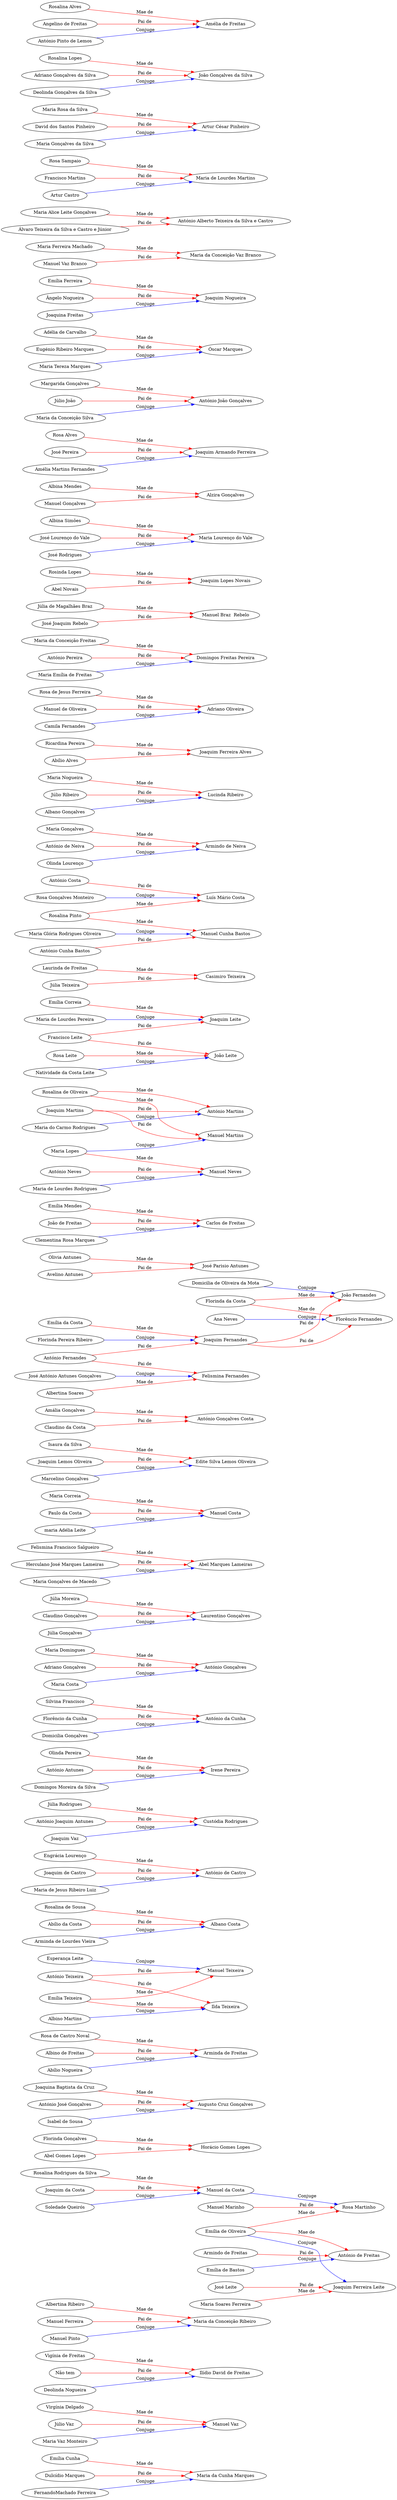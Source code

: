 digraph{
rankdir=LR;
"Emília Cunha" -> "Maria da Cunha Marques"[color=red,label=" Mae de "];
"Dulcídio Marques" -> "Maria da Cunha Marques"[color=red,label=" Pai de "];
"FernandoMachado Ferreira" -> "Maria da Cunha Marques"[color=blue,label=" Conjuge"];
"Virgínia Delgado" -> "Manuel Vaz"[color=red,label=" Mae de "];
"Júlio Vaz " -> "Manuel Vaz"[color=red,label=" Pai de "];
"Maria Vaz Monteiro" -> "Manuel Vaz"[color=blue,label=" Conjuge"];
"Vigínia de Freitas" -> "Ilídio David de Freitas "[color=red,label=" Mae de "];
"Não tem" -> "Ilídio David de Freitas "[color=red,label=" Pai de "];
"Deolinda Nogueira" -> "Ilídio David de Freitas "[color=blue,label=" Conjuge"];
"Albertina Ribeiro" -> "Maria da Conceição Ribeiro "[color=red,label=" Mae de "];
"Manuel Ferreira" -> "Maria da Conceição Ribeiro "[color=red,label=" Pai de "];
"Manuel Pinto" -> "Maria da Conceição Ribeiro "[color=blue,label=" Conjuge"];
"Rosalina Rodrigues da Silva" -> "Manuel da Costa"[color=red,label=" Mae de "];
"Joaquim da Costa" -> "Manuel da Costa"[color=red,label=" Pai de "];
"Soledade Queirós" -> "Manuel da Costa"[color=blue,label=" Conjuge"];
"Florinda Gonçalves" -> "Horácio Gomes Lopes"[color=red,label=" Mae de "];
"Abel Gomes Lopes" -> "Horácio Gomes Lopes"[color=red,label=" Pai de "];
"Emília de Oliveira" -> "António de Freitas"[color=red,label=" Mae de "];
"Armindo de Freitas" -> "António de Freitas"[color=red,label=" Pai de "];
"Emília de Bastos" -> "António de Freitas"[color=blue,label=" Conjuge"];
"Joaquina Baptista da Cruz" -> "Augusto Cruz Gonçalves"[color=red,label=" Mae de "];
"António José Gonçalves" -> "Augusto Cruz Gonçalves"[color=red,label=" Pai de "];
"Isabel de Sousa" -> "Augusto Cruz Gonçalves"[color=blue,label=" Conjuge"];
"Rosa de Castro Noval" -> "Arminda de Freitas"[color=red,label=" Mae de "];
"Albino de Freitas" -> "Arminda de Freitas"[color=red,label=" Pai de "];
"Abílio Nogueira" -> "Arminda de Freitas"[color=blue,label=" Conjuge"];
"Emília Teixeira" -> "Ilda Teixeira"[color=red,label=" Mae de "];
"António Teixeira" -> "Ilda Teixeira"[color=red,label=" Pai de "];
"Albino Martins" -> "Ilda Teixeira"[color=blue,label=" Conjuge"];
"Rosalina de Sousa" -> "Albano Costa"[color=red,label=" Mae de "];
"Abílio da Costa" -> "Albano Costa"[color=red,label=" Pai de "];
"Arminda de Lourdes Vieira" -> "Albano Costa"[color=blue,label=" Conjuge"];
"Engrácia Lourenço" -> "António de Castro"[color=red,label=" Mae de "];
"Joaquim de Castro" -> "António de Castro"[color=red,label=" Pai de "];
"Maria de Jesus Ribeiro Luiz" -> "António de Castro"[color=blue,label=" Conjuge"];
"Júlia Rodrigues" -> "Custódia Rodrigues"[color=red,label=" Mae de "];
"António Joaquim Antunes" -> "Custódia Rodrigues"[color=red,label=" Pai de "];
"Joaquim Vaz" -> "Custódia Rodrigues"[color=blue,label=" Conjuge"];
"Olinda Pereira" -> "Irene Pereira"[color=red,label=" Mae de "];
"António Antunes" -> "Irene Pereira"[color=red,label=" Pai de "];
"Domingos Moreira da Silva" -> "Irene Pereira"[color=blue,label=" Conjuge"];
"Silvina Francisco" -> "António da Cunha"[color=red,label=" Mae de "];
"Florêncio da Cunha" -> "António da Cunha"[color=red,label=" Pai de "];
"Domicilia Gonçalves" -> "António da Cunha"[color=blue,label=" Conjuge"];
"Maria Domingues" -> "António Gonçalves"[color=red,label=" Mae de "];
"Adriano Gonçalves" -> "António Gonçalves"[color=red,label=" Pai de "];
"Maria Costa" -> "António Gonçalves"[color=blue,label=" Conjuge"];
"Júlia Moreira" -> "Laurentino Gonçalves"[color=red,label=" Mae de "];
"Claudino Gonçalves" -> "Laurentino Gonçalves"[color=red,label=" Pai de "];
"Júlia Gonçalves" -> "Laurentino Gonçalves"[color=blue,label=" Conjuge"];
"Felismina Francisco Salgueiro" -> "Abel Marques Lameiras"[color=red,label=" Mae de "];
"Herculano José Marques Lameiras" -> "Abel Marques Lameiras"[color=red,label=" Pai de "];
"Maria Gonçalves de Macedo" -> "Abel Marques Lameiras"[color=blue,label=" Conjuge"];
"Maria Correia" -> "Manuel Costa"[color=red,label=" Mae de "];
"Paulo da Costa" -> "Manuel Costa"[color=red,label=" Pai de "];
"maria Adélia Leite" -> "Manuel Costa"[color=blue,label=" Conjuge"];
"Emília Teixeira" -> "Manuel Teixeira"[color=red,label=" Mae de "];
"António Teixeira" -> "Manuel Teixeira"[color=red,label=" Pai de "];
"Esperança Leite" -> "Manuel Teixeira"[color=blue,label=" Conjuge"];
"Isaura da Silva" -> "Edite Silva Lemos Oliveira"[color=red,label=" Mae de "];
"Joaquim Lemos Oliveira" -> "Edite Silva Lemos Oliveira"[color=red,label=" Pai de "];
"Marcelino Gonçalves" -> "Edite Silva Lemos Oliveira"[color=blue,label=" Conjuge"];
"Amália Gonçalves" -> "António Gonçalves Costa"[color=red,label=" Mae de "];
"Claudino da Costa" -> "António Gonçalves Costa"[color=red,label=" Pai de "];
"Maria Soares Ferreira" -> "Joaquim Ferreira Leite"[color=red,label=" Mae de "];
"José Leite" -> "Joaquim Ferreira Leite"[color=red,label=" Pai de "];
"Emília de Oliveira" -> "Joaquim Ferreira Leite"[color=blue,label=" Conjuge"];
"Florinda da Costa" -> "Florêncio Fernandes"[color=red,label=" Mae de "];
"Joaquim Fernandes" -> "Florêncio Fernandes"[color=red,label=" Pai de "];
"Ana Neves" -> "Florêncio Fernandes"[color=blue,label=" Conjuge"];
"Olivia Antunes" -> "José Parisio Antunes"[color=red,label=" Mae de "];
"Avelino Antunes" -> "José Parisio Antunes"[color=red,label=" Pai de "];
"Emília Mendes" -> "Carlos de Freitas"[color=red,label=" Mae de "];
"João de Freitas" -> "Carlos de Freitas"[color=red,label=" Pai de "];
"Clementina Rosa Marques" -> "Carlos de Freitas"[color=blue,label=" Conjuge"];
"Rosalina de Oliveira" -> "António Martins"[color=red,label=" Mae de "];
"Joaquim Martins" -> "António Martins"[color=red,label=" Pai de "];
"Maria do Carmo Rodrigues" -> "António Martins"[color=blue,label=" Conjuge"];
"Rosalina de Oliveira" -> "Manuel Martins"[color=red,label=" Mae de "];
"Joaquim Martins" -> "Manuel Martins"[color=red,label=" Pai de "];
"Maria Lopes" -> "Manuel Martins"[color=blue,label=" Conjuge"];
"Emília Correia" -> "Joaquim Leite"[color=red,label=" Mae de "];
"Francisco Leite" -> "Joaquim Leite"[color=red,label=" Pai de "];
"Maria de Lourdes Pereira" -> "Joaquim Leite"[color=blue,label=" Conjuge"];
"Emília de Oliveira" -> "Rosa Martinho"[color=red,label=" Mae de "];
"Manuel Marinho" -> "Rosa Martinho"[color=red,label=" Pai de "];
"Manuel da Costa" -> "Rosa Martinho"[color=blue,label=" Conjuge"];
"Laurinda de Freitas" -> "Casimiro Teixeira"[color=red,label=" Mae de "];
"Júlia Teixeira" -> "Casimiro Teixeira"[color=red,label=" Pai de "];
"Emília da Costa" -> "Joaquim Fernandes"[color=red,label=" Mae de "];
"António Fernandes" -> "Joaquim Fernandes"[color=red,label=" Pai de "];
"Florinda Pereira Ribeiro" -> "Joaquim Fernandes"[color=blue,label=" Conjuge"];
"Rosalina Pinto" -> "Luís Mário Costa"[color=red,label=" Mae de "];
"António Costa" -> "Luís Mário Costa"[color=red,label=" Pai de "];
"Rosa Gonçalves Monteiro" -> "Luís Mário Costa"[color=blue,label=" Conjuge"];
"Maria Gonçalves" -> "Armindo de Neiva"[color=red,label=" Mae de "];
"António de Neiva" -> "Armindo de Neiva"[color=red,label=" Pai de "];
"Olinda Lourenço" -> "Armindo de Neiva"[color=blue,label=" Conjuge"];
"Maria Nogueira" -> "Lucinda Ribeiro"[color=red,label=" Mae de "];
"Júlio Ribeiro" -> "Lucinda Ribeiro"[color=red,label=" Pai de "];
"Albano Gonçalves" -> "Lucinda Ribeiro"[color=blue,label=" Conjuge"];
"Ricardina Pereira" -> "Joaquim Ferreira Alves"[color=red,label=" Mae de "];
"Abílio Alves" -> "Joaquim Ferreira Alves"[color=red,label=" Pai de "];
"Rosa de Jesus Ferreira" -> "Adriano Oliveira"[color=red,label=" Mae de "];
"Manuel de Oliveira" -> "Adriano Oliveira"[color=red,label=" Pai de "];
"Camila Fernandes" -> "Adriano Oliveira"[color=blue,label=" Conjuge"];
"Maria da Conceição Freitas" -> "Domingos Freitas Pereira"[color=red,label=" Mae de "];
"António Pereira" -> "Domingos Freitas Pereira"[color=red,label=" Pai de "];
"Maria Emília de Freitas" -> "Domingos Freitas Pereira"[color=blue,label=" Conjuge"];
"Júlia de Magalhães Braz" -> "Manuel Braz  Rebelo"[color=red,label=" Mae de "];
"José Joaquim Rebelo" -> "Manuel Braz  Rebelo"[color=red,label=" Pai de "];
"Rosinda Lopes" -> "Joaquim Lopes Novais"[color=red,label=" Mae de "];
"Abel Novais" -> "Joaquim Lopes Novais"[color=red,label=" Pai de "];
"Florinda da Costa" -> "João Fernandes"[color=red,label=" Mae de "];
"Joaquim Fernandes" -> "João Fernandes"[color=red,label=" Pai de "];
"Domicilia de Oliveira da Mota" -> "João Fernandes"[color=blue,label=" Conjuge"];
"Maria Lopes" -> "Manuel Neves"[color=red,label=" Mae de "];
"António Neves" -> "Manuel Neves"[color=red,label=" Pai de "];
"Maria de Lourdes Rodrigues" -> "Manuel Neves"[color=blue,label=" Conjuge"];
"Albina Simões" -> "Maria Lourenço do Vale"[color=red,label=" Mae de "];
"José Lourenço do Vale" -> "Maria Lourenço do Vale"[color=red,label=" Pai de "];
"José Rodrigues" -> "Maria Lourenço do Vale"[color=blue,label=" Conjuge"];
"Rosalina Pinto" -> "Manuel Cunha Bastos"[color=red,label=" Mae de "];
"António Cunha Bastos" -> "Manuel Cunha Bastos"[color=red,label=" Pai de "];
"Maria Glória Rodrigues Oliveira" -> "Manuel Cunha Bastos"[color=blue,label=" Conjuge"];
"Albina Mendes" -> "Alzira Gonçalves"[color=red,label=" Mae de "];
"Manuel Gonçalves" -> "Alzira Gonçalves"[color=red,label=" Pai de "];
"Rosa Alves" -> "Joaquim Armando Ferreira"[color=red,label=" Mae de "];
"José Pereira" -> "Joaquim Armando Ferreira"[color=red,label=" Pai de "];
"Amélia Martins Fernandes" -> "Joaquim Armando Ferreira"[color=blue,label=" Conjuge"];
"Margarida Gonçalves" -> "António João Gonçalves"[color=red,label=" Mae de "];
"Júlio João" -> "António João Gonçalves"[color=red,label=" Pai de "];
"Maria da Conceição Silva" -> "António João Gonçalves"[color=blue,label=" Conjuge"];
"Adélia de Carvalho" -> "Óscar Marques"[color=red,label=" Mae de "];
"Eugénio Ribeiro Marques" -> "Óscar Marques"[color=red,label=" Pai de "];
"Maria Tereza Marques" -> "Óscar Marques"[color=blue,label=" Conjuge"];
"Albertina Soares" -> "Felismina Fernandes"[color=red,label=" Mae de "];
"António Fernandes" -> "Felismina Fernandes"[color=red,label=" Pai de "];
"José António Antunes Gonçalves" -> "Felismina Fernandes"[color=blue,label=" Conjuge"];
"Emília Ferreira" -> "Joaquim Nogueira"[color=red,label=" Mae de "];
"Ângelo Nogueira" -> "Joaquim Nogueira"[color=red,label=" Pai de "];
"Joaquina Freitas" -> "Joaquim Nogueira"[color=blue,label=" Conjuge"];
"Maria Ferreira Machado" -> "Maria da Conceição Vaz Branco"[color=red,label=" Mae de "];
"Manuel Vaz Branco" -> "Maria da Conceição Vaz Branco"[color=red,label=" Pai de "];
"Rosa Leite" -> "João Leite"[color=red,label=" Mae de "];
"Francisco Leite" -> "João Leite"[color=red,label=" Pai de "];
"Natividade da Costa Leite" -> "João Leite"[color=blue,label=" Conjuge"];
"Maria Alice Leite Gonçalves" -> "António Alberto Teixeira da Silva e Castro"[color=red,label=" Mae de "];
"Álvaro Teixeira da Silva e Castro e Júnior" -> "António Alberto Teixeira da Silva e Castro"[color=red,label=" Pai de "];
"Rosa Sampaio" -> "Maria de Lourdes Martins"[color=red,label=" Mae de "];
"Francisco Martins" -> "Maria de Lourdes Martins"[color=red,label=" Pai de "];
"Artur Castro" -> "Maria de Lourdes Martins"[color=blue,label=" Conjuge"];
"Maria Rosa da Silva" -> "Artur César Pinheiro"[color=red,label=" Mae de "];
"David dos Santos Pinheiro" -> "Artur César Pinheiro"[color=red,label=" Pai de "];
"Maria Gonçalves da Silva" -> "Artur César Pinheiro"[color=blue,label=" Conjuge"];
"Rosalina Lopes" -> "João Gonçalves da Silva"[color=red,label=" Mae de "];
"Adriano Gonçalves da Silva" -> "João Gonçalves da Silva"[color=red,label=" Pai de "];
"Deolinda Gonçalves da Silva" -> "João Gonçalves da Silva"[color=blue,label=" Conjuge"];
"Rosalina Alves" -> "Amélia de Freitas"[color=red,label=" Mae de "];
"Angelino de Freitas" -> "Amélia de Freitas"[color=red,label=" Pai de "];
"António Pinto de Lemos" -> "Amélia de Freitas"[color=blue,label=" Conjuge"];
}
